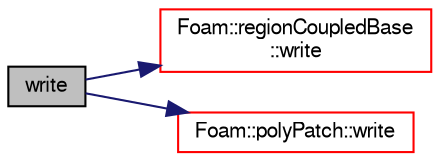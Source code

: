 digraph "write"
{
  bgcolor="transparent";
  edge [fontname="FreeSans",fontsize="10",labelfontname="FreeSans",labelfontsize="10"];
  node [fontname="FreeSans",fontsize="10",shape=record];
  rankdir="LR";
  Node108 [label="write",height=0.2,width=0.4,color="black", fillcolor="grey75", style="filled", fontcolor="black"];
  Node108 -> Node109 [color="midnightblue",fontsize="10",style="solid",fontname="FreeSans"];
  Node109 [label="Foam::regionCoupledBase\l::write",height=0.2,width=0.4,color="red",URL="$a25182.html#a293fdfec8bdfbd5c3913ab4c9f3454ff",tooltip="Write the polyPatch data as a dictionary. "];
  Node108 -> Node114 [color="midnightblue",fontsize="10",style="solid",fontname="FreeSans"];
  Node114 [label="Foam::polyPatch::write",height=0.2,width=0.4,color="red",URL="$a27478.html#a293fdfec8bdfbd5c3913ab4c9f3454ff",tooltip="Write the polyPatch data as a dictionary. "];
}
